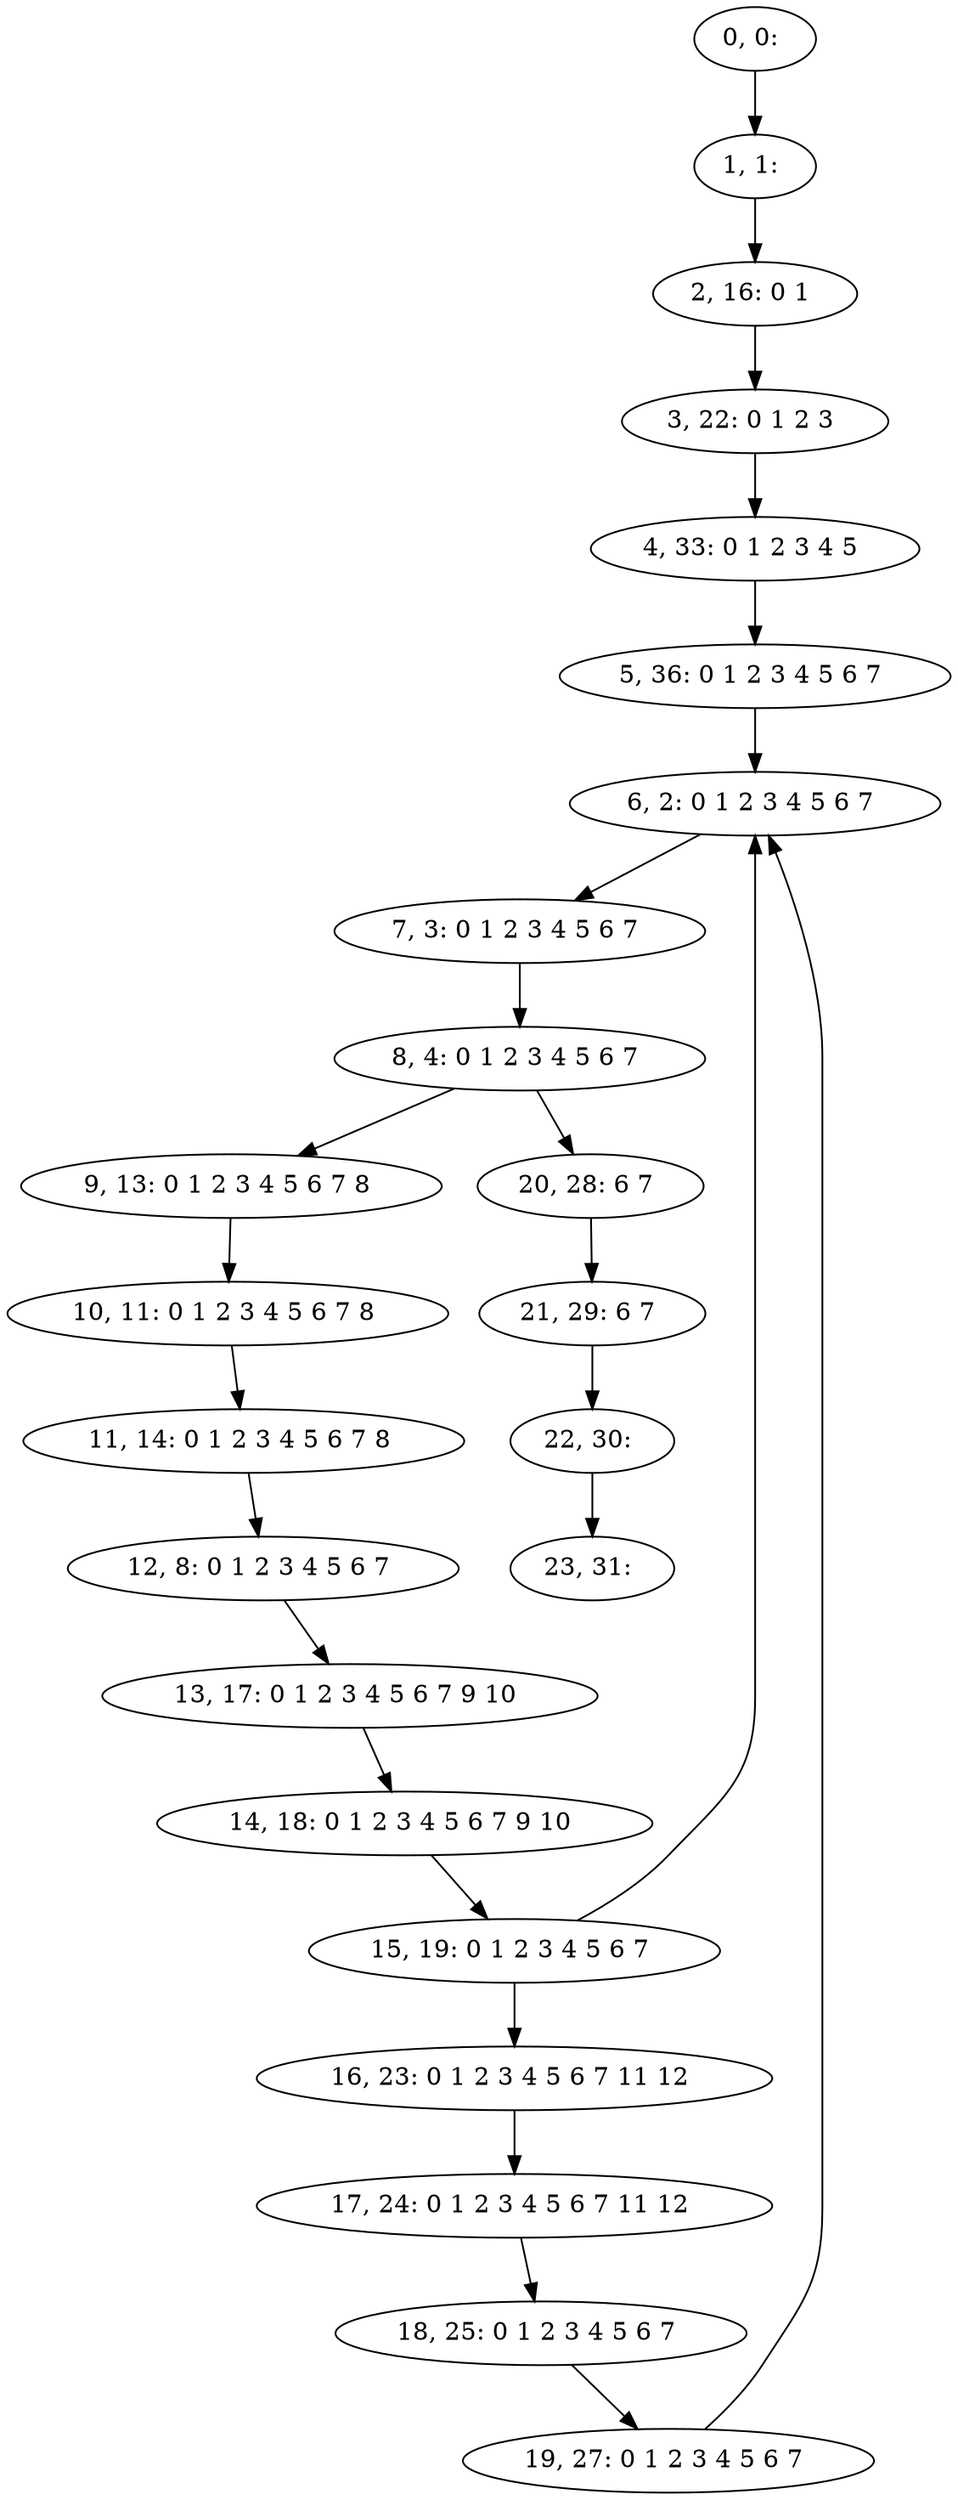 digraph G {
0[label="0, 0: "];
1[label="1, 1: "];
2[label="2, 16: 0 1 "];
3[label="3, 22: 0 1 2 3 "];
4[label="4, 33: 0 1 2 3 4 5 "];
5[label="5, 36: 0 1 2 3 4 5 6 7 "];
6[label="6, 2: 0 1 2 3 4 5 6 7 "];
7[label="7, 3: 0 1 2 3 4 5 6 7 "];
8[label="8, 4: 0 1 2 3 4 5 6 7 "];
9[label="9, 13: 0 1 2 3 4 5 6 7 8 "];
10[label="10, 11: 0 1 2 3 4 5 6 7 8 "];
11[label="11, 14: 0 1 2 3 4 5 6 7 8 "];
12[label="12, 8: 0 1 2 3 4 5 6 7 "];
13[label="13, 17: 0 1 2 3 4 5 6 7 9 10 "];
14[label="14, 18: 0 1 2 3 4 5 6 7 9 10 "];
15[label="15, 19: 0 1 2 3 4 5 6 7 "];
16[label="16, 23: 0 1 2 3 4 5 6 7 11 12 "];
17[label="17, 24: 0 1 2 3 4 5 6 7 11 12 "];
18[label="18, 25: 0 1 2 3 4 5 6 7 "];
19[label="19, 27: 0 1 2 3 4 5 6 7 "];
20[label="20, 28: 6 7 "];
21[label="21, 29: 6 7 "];
22[label="22, 30: "];
23[label="23, 31: "];
0->1 ;
1->2 ;
2->3 ;
3->4 ;
4->5 ;
5->6 ;
6->7 ;
7->8 ;
8->9 ;
8->20 ;
9->10 ;
10->11 ;
11->12 ;
12->13 ;
13->14 ;
14->15 ;
15->16 ;
15->6 ;
16->17 ;
17->18 ;
18->19 ;
19->6 ;
20->21 ;
21->22 ;
22->23 ;
}
